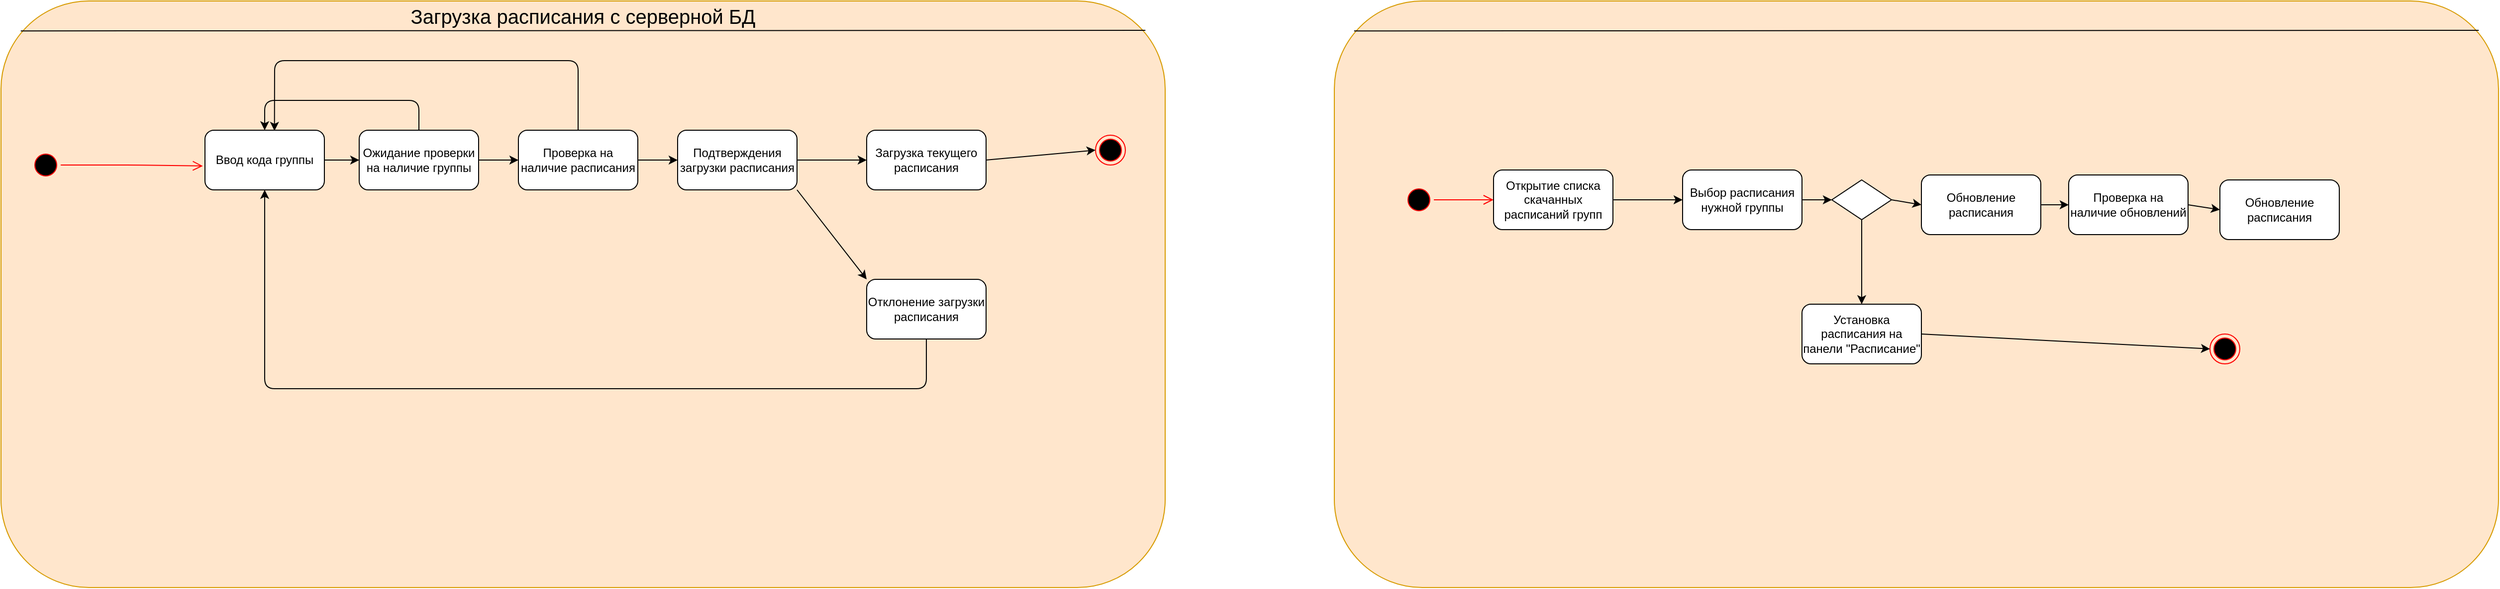 <mxfile version="14.6.1" type="github">
  <diagram id="lJq0QXQkuV6c2PPlQ0H0" name="Page-1">
    <mxGraphModel dx="1730" dy="913" grid="1" gridSize="10" guides="1" tooltips="1" connect="1" arrows="1" fold="1" page="1" pageScale="1" pageWidth="1169" pageHeight="1654" math="0" shadow="0">
      <root>
        <mxCell id="0" />
        <mxCell id="1" parent="0" />
        <mxCell id="h9YeNLpK3dvK2HK4D-NS-12" value="" style="group" vertex="1" connectable="0" parent="1">
          <mxGeometry x="260" y="610" width="1170" height="590" as="geometry" />
        </mxCell>
        <mxCell id="33vNv-W3eEc7iZOF4a62-7" value="" style="rounded=1;whiteSpace=wrap;html=1;fillColor=#ffe6cc;strokeColor=#d79b00;" parent="h9YeNLpK3dvK2HK4D-NS-12" vertex="1">
          <mxGeometry width="1170" height="590" as="geometry" />
        </mxCell>
        <mxCell id="h9YeNLpK3dvK2HK4D-NS-10" value="" style="endArrow=none;html=1;exitX=0.017;exitY=0.051;exitDx=0;exitDy=0;exitPerimeter=0;entryX=0.983;entryY=0.05;entryDx=0;entryDy=0;entryPerimeter=0;" edge="1" parent="h9YeNLpK3dvK2HK4D-NS-12" source="33vNv-W3eEc7iZOF4a62-7" target="33vNv-W3eEc7iZOF4a62-7">
          <mxGeometry width="50" height="50" relative="1" as="geometry">
            <mxPoint x="480" y="140" as="sourcePoint" />
            <mxPoint x="530" y="90" as="targetPoint" />
          </mxGeometry>
        </mxCell>
        <mxCell id="33vNv-W3eEc7iZOF4a62-1" value="Проверка на наличие расписания" style="rounded=1;whiteSpace=wrap;html=1;" parent="1" vertex="1">
          <mxGeometry x="780" y="740" width="120" height="60" as="geometry" />
        </mxCell>
        <mxCell id="33vNv-W3eEc7iZOF4a62-2" value="Ожидание проверки на наличие группы" style="rounded=1;whiteSpace=wrap;html=1;" parent="1" vertex="1">
          <mxGeometry x="620" y="740" width="120" height="60" as="geometry" />
        </mxCell>
        <mxCell id="33vNv-W3eEc7iZOF4a62-3" value="Ввод кода группы" style="rounded=1;whiteSpace=wrap;html=1;" parent="1" vertex="1">
          <mxGeometry x="465" y="740" width="120" height="60" as="geometry" />
        </mxCell>
        <mxCell id="33vNv-W3eEc7iZOF4a62-4" value="" style="ellipse;html=1;shape=endState;fillColor=#000000;strokeColor=#ff0000;" parent="1" vertex="1">
          <mxGeometry x="1360" y="745" width="30" height="30" as="geometry" />
        </mxCell>
        <mxCell id="33vNv-W3eEc7iZOF4a62-5" value="" style="ellipse;html=1;shape=startState;fillColor=#000000;strokeColor=#ff0000;" parent="1" vertex="1">
          <mxGeometry x="290" y="760" width="30" height="30" as="geometry" />
        </mxCell>
        <mxCell id="33vNv-W3eEc7iZOF4a62-6" value="" style="edgeStyle=orthogonalEdgeStyle;html=1;verticalAlign=bottom;endArrow=open;endSize=8;strokeColor=#ff0000;exitX=1;exitY=0.5;exitDx=0;exitDy=0;entryX=-0.018;entryY=0.599;entryDx=0;entryDy=0;entryPerimeter=0;" parent="1" source="33vNv-W3eEc7iZOF4a62-5" target="33vNv-W3eEc7iZOF4a62-3" edge="1">
          <mxGeometry relative="1" as="geometry">
            <mxPoint x="600" y="500" as="targetPoint" />
            <Array as="points" />
          </mxGeometry>
        </mxCell>
        <mxCell id="33vNv-W3eEc7iZOF4a62-8" value="Отклонение загрузки расписания" style="rounded=1;whiteSpace=wrap;html=1;" parent="1" vertex="1">
          <mxGeometry x="1130" y="890" width="120" height="60" as="geometry" />
        </mxCell>
        <mxCell id="33vNv-W3eEc7iZOF4a62-9" value="Подтверждения загрузки расписания" style="rounded=1;whiteSpace=wrap;html=1;" parent="1" vertex="1">
          <mxGeometry x="940" y="740" width="120" height="60" as="geometry" />
        </mxCell>
        <mxCell id="33vNv-W3eEc7iZOF4a62-10" value="Загрузка текущего расписания" style="rounded=1;whiteSpace=wrap;html=1;" parent="1" vertex="1">
          <mxGeometry x="1130" y="740" width="120" height="60" as="geometry" />
        </mxCell>
        <mxCell id="h9YeNLpK3dvK2HK4D-NS-1" value="" style="endArrow=classic;html=1;exitX=1;exitY=0.5;exitDx=0;exitDy=0;entryX=0;entryY=0.5;entryDx=0;entryDy=0;" edge="1" parent="1" source="33vNv-W3eEc7iZOF4a62-3" target="33vNv-W3eEc7iZOF4a62-2">
          <mxGeometry width="50" height="50" relative="1" as="geometry">
            <mxPoint x="810" y="880" as="sourcePoint" />
            <mxPoint x="860" y="830" as="targetPoint" />
          </mxGeometry>
        </mxCell>
        <mxCell id="h9YeNLpK3dvK2HK4D-NS-2" value="" style="endArrow=classic;html=1;entryX=0;entryY=0.5;entryDx=0;entryDy=0;" edge="1" parent="1" target="33vNv-W3eEc7iZOF4a62-1">
          <mxGeometry width="50" height="50" relative="1" as="geometry">
            <mxPoint x="740" y="770" as="sourcePoint" />
            <mxPoint x="630" y="780" as="targetPoint" />
          </mxGeometry>
        </mxCell>
        <mxCell id="h9YeNLpK3dvK2HK4D-NS-3" value="" style="endArrow=classic;html=1;entryX=0;entryY=0.5;entryDx=0;entryDy=0;exitX=1;exitY=0.5;exitDx=0;exitDy=0;" edge="1" parent="1" source="33vNv-W3eEc7iZOF4a62-1" target="33vNv-W3eEc7iZOF4a62-9">
          <mxGeometry width="50" height="50" relative="1" as="geometry">
            <mxPoint x="750" y="780" as="sourcePoint" />
            <mxPoint x="790" y="780" as="targetPoint" />
          </mxGeometry>
        </mxCell>
        <mxCell id="h9YeNLpK3dvK2HK4D-NS-4" value="" style="endArrow=classic;html=1;entryX=0;entryY=0.5;entryDx=0;entryDy=0;exitX=1;exitY=0.5;exitDx=0;exitDy=0;" edge="1" parent="1" source="33vNv-W3eEc7iZOF4a62-9" target="33vNv-W3eEc7iZOF4a62-10">
          <mxGeometry width="50" height="50" relative="1" as="geometry">
            <mxPoint x="910" y="780" as="sourcePoint" />
            <mxPoint x="950" y="780" as="targetPoint" />
          </mxGeometry>
        </mxCell>
        <mxCell id="h9YeNLpK3dvK2HK4D-NS-5" value="" style="endArrow=classic;html=1;entryX=0;entryY=0;entryDx=0;entryDy=0;exitX=1;exitY=1;exitDx=0;exitDy=0;" edge="1" parent="1" source="33vNv-W3eEc7iZOF4a62-9" target="33vNv-W3eEc7iZOF4a62-8">
          <mxGeometry width="50" height="50" relative="1" as="geometry">
            <mxPoint x="1070" y="780" as="sourcePoint" />
            <mxPoint x="1140" y="780" as="targetPoint" />
          </mxGeometry>
        </mxCell>
        <mxCell id="h9YeNLpK3dvK2HK4D-NS-6" value="" style="endArrow=classic;html=1;exitX=0.5;exitY=1;exitDx=0;exitDy=0;entryX=0.5;entryY=1;entryDx=0;entryDy=0;" edge="1" parent="1" source="33vNv-W3eEc7iZOF4a62-8" target="33vNv-W3eEc7iZOF4a62-3">
          <mxGeometry width="50" height="50" relative="1" as="geometry">
            <mxPoint x="1070" y="810" as="sourcePoint" />
            <mxPoint x="1190" y="1230.8" as="targetPoint" />
            <Array as="points">
              <mxPoint x="1190" y="1000" />
              <mxPoint x="525" y="1000" />
            </Array>
          </mxGeometry>
        </mxCell>
        <mxCell id="h9YeNLpK3dvK2HK4D-NS-7" value="" style="endArrow=classic;html=1;exitX=0.5;exitY=0;exitDx=0;exitDy=0;entryX=0.5;entryY=0;entryDx=0;entryDy=0;" edge="1" parent="1" source="33vNv-W3eEc7iZOF4a62-2" target="33vNv-W3eEc7iZOF4a62-3">
          <mxGeometry width="50" height="50" relative="1" as="geometry">
            <mxPoint x="1200" y="960" as="sourcePoint" />
            <mxPoint x="535" y="810" as="targetPoint" />
            <Array as="points">
              <mxPoint x="680" y="710" />
              <mxPoint x="525" y="710" />
            </Array>
          </mxGeometry>
        </mxCell>
        <mxCell id="h9YeNLpK3dvK2HK4D-NS-8" value="" style="endArrow=classic;html=1;exitX=0.5;exitY=0;exitDx=0;exitDy=0;entryX=0.582;entryY=0.01;entryDx=0;entryDy=0;entryPerimeter=0;" edge="1" parent="1" source="33vNv-W3eEc7iZOF4a62-1" target="33vNv-W3eEc7iZOF4a62-3">
          <mxGeometry width="50" height="50" relative="1" as="geometry">
            <mxPoint x="690" y="750" as="sourcePoint" />
            <mxPoint x="535" y="750" as="targetPoint" />
            <Array as="points">
              <mxPoint x="840" y="670" />
              <mxPoint x="535" y="670" />
            </Array>
          </mxGeometry>
        </mxCell>
        <mxCell id="h9YeNLpK3dvK2HK4D-NS-9" value="" style="endArrow=classic;html=1;entryX=0;entryY=0.5;entryDx=0;entryDy=0;exitX=1;exitY=0.5;exitDx=0;exitDy=0;" edge="1" parent="1" source="33vNv-W3eEc7iZOF4a62-10" target="33vNv-W3eEc7iZOF4a62-4">
          <mxGeometry width="50" height="50" relative="1" as="geometry">
            <mxPoint x="1040" y="850" as="sourcePoint" />
            <mxPoint x="1090" y="800" as="targetPoint" />
          </mxGeometry>
        </mxCell>
        <mxCell id="h9YeNLpK3dvK2HK4D-NS-11" value="&lt;font style=&quot;font-size: 20px&quot;&gt;Загрузка расписания с серверной БД&lt;/font&gt;" style="text;html=1;strokeColor=none;fillColor=none;align=center;verticalAlign=middle;whiteSpace=wrap;rounded=0;" vertex="1" parent="1">
          <mxGeometry x="425" y="610" width="840" height="30" as="geometry" />
        </mxCell>
        <mxCell id="h9YeNLpK3dvK2HK4D-NS-13" value="" style="group" vertex="1" connectable="0" parent="1">
          <mxGeometry x="1600" y="610" width="1170" height="590" as="geometry" />
        </mxCell>
        <mxCell id="h9YeNLpK3dvK2HK4D-NS-14" value="" style="rounded=1;whiteSpace=wrap;html=1;fillColor=#ffe6cc;strokeColor=#d79b00;" vertex="1" parent="h9YeNLpK3dvK2HK4D-NS-13">
          <mxGeometry width="1170" height="590" as="geometry" />
        </mxCell>
        <mxCell id="h9YeNLpK3dvK2HK4D-NS-15" value="" style="endArrow=none;html=1;exitX=0.017;exitY=0.051;exitDx=0;exitDy=0;exitPerimeter=0;entryX=0.983;entryY=0.05;entryDx=0;entryDy=0;entryPerimeter=0;" edge="1" parent="h9YeNLpK3dvK2HK4D-NS-13" source="h9YeNLpK3dvK2HK4D-NS-14" target="h9YeNLpK3dvK2HK4D-NS-14">
          <mxGeometry width="50" height="50" relative="1" as="geometry">
            <mxPoint x="480" y="140" as="sourcePoint" />
            <mxPoint x="530" y="90" as="targetPoint" />
          </mxGeometry>
        </mxCell>
        <mxCell id="h9YeNLpK3dvK2HK4D-NS-16" value="" style="ellipse;html=1;shape=startState;fillColor=#000000;strokeColor=#ff0000;" vertex="1" parent="h9YeNLpK3dvK2HK4D-NS-13">
          <mxGeometry x="70" y="185" width="30" height="30" as="geometry" />
        </mxCell>
        <mxCell id="h9YeNLpK3dvK2HK4D-NS-17" value="" style="edgeStyle=orthogonalEdgeStyle;html=1;verticalAlign=bottom;endArrow=open;endSize=8;strokeColor=#ff0000;exitX=1;exitY=0.5;exitDx=0;exitDy=0;entryX=0;entryY=0.5;entryDx=0;entryDy=0;" edge="1" source="h9YeNLpK3dvK2HK4D-NS-16" parent="h9YeNLpK3dvK2HK4D-NS-13" target="h9YeNLpK3dvK2HK4D-NS-19">
          <mxGeometry relative="1" as="geometry">
            <mxPoint x="125" y="260" as="targetPoint" />
          </mxGeometry>
        </mxCell>
        <mxCell id="h9YeNLpK3dvK2HK4D-NS-18" value="" style="ellipse;html=1;shape=endState;fillColor=#000000;strokeColor=#ff0000;" vertex="1" parent="h9YeNLpK3dvK2HK4D-NS-13">
          <mxGeometry x="880" y="335" width="30" height="30" as="geometry" />
        </mxCell>
        <mxCell id="h9YeNLpK3dvK2HK4D-NS-19" value="Открытие списка скачанных расписаний групп" style="rounded=1;whiteSpace=wrap;html=1;" vertex="1" parent="h9YeNLpK3dvK2HK4D-NS-13">
          <mxGeometry x="160" y="170" width="120" height="60" as="geometry" />
        </mxCell>
        <mxCell id="h9YeNLpK3dvK2HK4D-NS-20" value="Установка расписания на панели &quot;Расписание&quot;" style="rounded=1;whiteSpace=wrap;html=1;" vertex="1" parent="h9YeNLpK3dvK2HK4D-NS-13">
          <mxGeometry x="470" y="305" width="120" height="60" as="geometry" />
        </mxCell>
        <mxCell id="h9YeNLpK3dvK2HK4D-NS-21" value="Выбор расписания нужной группы" style="rounded=1;whiteSpace=wrap;html=1;" vertex="1" parent="h9YeNLpK3dvK2HK4D-NS-13">
          <mxGeometry x="350" y="170" width="120" height="60" as="geometry" />
        </mxCell>
        <mxCell id="h9YeNLpK3dvK2HK4D-NS-22" value="Обновление расписания" style="rounded=1;whiteSpace=wrap;html=1;" vertex="1" parent="h9YeNLpK3dvK2HK4D-NS-13">
          <mxGeometry x="590" y="175" width="120" height="60" as="geometry" />
        </mxCell>
        <mxCell id="h9YeNLpK3dvK2HK4D-NS-23" value="Проверка на наличие обновлений" style="rounded=1;whiteSpace=wrap;html=1;" vertex="1" parent="h9YeNLpK3dvK2HK4D-NS-13">
          <mxGeometry x="738" y="175" width="120" height="60" as="geometry" />
        </mxCell>
        <mxCell id="h9YeNLpK3dvK2HK4D-NS-24" value="Обновление расписания" style="rounded=1;whiteSpace=wrap;html=1;" vertex="1" parent="h9YeNLpK3dvK2HK4D-NS-13">
          <mxGeometry x="890" y="180" width="120" height="60" as="geometry" />
        </mxCell>
        <mxCell id="h9YeNLpK3dvK2HK4D-NS-25" value="" style="rhombus;whiteSpace=wrap;html=1;" vertex="1" parent="h9YeNLpK3dvK2HK4D-NS-13">
          <mxGeometry x="500" y="180" width="60" height="40" as="geometry" />
        </mxCell>
        <mxCell id="h9YeNLpK3dvK2HK4D-NS-27" value="" style="endArrow=classic;html=1;exitX=1;exitY=0.5;exitDx=0;exitDy=0;entryX=0;entryY=0.5;entryDx=0;entryDy=0;" edge="1" parent="h9YeNLpK3dvK2HK4D-NS-13" source="h9YeNLpK3dvK2HK4D-NS-19" target="h9YeNLpK3dvK2HK4D-NS-21">
          <mxGeometry width="50" height="50" relative="1" as="geometry">
            <mxPoint x="480" y="340" as="sourcePoint" />
            <mxPoint x="530" y="290" as="targetPoint" />
          </mxGeometry>
        </mxCell>
        <mxCell id="h9YeNLpK3dvK2HK4D-NS-28" value="" style="endArrow=classic;html=1;exitX=1;exitY=0.5;exitDx=0;exitDy=0;entryX=0;entryY=0.5;entryDx=0;entryDy=0;" edge="1" parent="h9YeNLpK3dvK2HK4D-NS-13" source="h9YeNLpK3dvK2HK4D-NS-21" target="h9YeNLpK3dvK2HK4D-NS-25">
          <mxGeometry width="50" height="50" relative="1" as="geometry">
            <mxPoint x="480" y="340" as="sourcePoint" />
            <mxPoint x="530" y="290" as="targetPoint" />
          </mxGeometry>
        </mxCell>
        <mxCell id="h9YeNLpK3dvK2HK4D-NS-30" value="" style="endArrow=classic;html=1;exitX=0.5;exitY=1;exitDx=0;exitDy=0;entryX=0.5;entryY=0;entryDx=0;entryDy=0;" edge="1" parent="h9YeNLpK3dvK2HK4D-NS-13" source="h9YeNLpK3dvK2HK4D-NS-25" target="h9YeNLpK3dvK2HK4D-NS-20">
          <mxGeometry width="50" height="50" relative="1" as="geometry">
            <mxPoint x="590" y="380" as="sourcePoint" />
            <mxPoint x="640" y="330" as="targetPoint" />
          </mxGeometry>
        </mxCell>
        <mxCell id="h9YeNLpK3dvK2HK4D-NS-31" value="" style="endArrow=classic;html=1;exitX=1;exitY=0.5;exitDx=0;exitDy=0;entryX=0;entryY=0.5;entryDx=0;entryDy=0;" edge="1" parent="h9YeNLpK3dvK2HK4D-NS-13" source="h9YeNLpK3dvK2HK4D-NS-20" target="h9YeNLpK3dvK2HK4D-NS-18">
          <mxGeometry width="50" height="50" relative="1" as="geometry">
            <mxPoint x="640" y="540" as="sourcePoint" />
            <mxPoint x="690" y="490" as="targetPoint" />
          </mxGeometry>
        </mxCell>
        <mxCell id="h9YeNLpK3dvK2HK4D-NS-32" value="" style="endArrow=classic;html=1;exitX=1;exitY=0.5;exitDx=0;exitDy=0;entryX=0;entryY=0.5;entryDx=0;entryDy=0;" edge="1" parent="h9YeNLpK3dvK2HK4D-NS-13" source="h9YeNLpK3dvK2HK4D-NS-25" target="h9YeNLpK3dvK2HK4D-NS-22">
          <mxGeometry width="50" height="50" relative="1" as="geometry">
            <mxPoint x="610" y="200" as="sourcePoint" />
            <mxPoint x="660" y="150" as="targetPoint" />
          </mxGeometry>
        </mxCell>
        <mxCell id="h9YeNLpK3dvK2HK4D-NS-33" value="" style="endArrow=classic;html=1;exitX=1;exitY=0.5;exitDx=0;exitDy=0;entryX=0;entryY=0.5;entryDx=0;entryDy=0;" edge="1" parent="h9YeNLpK3dvK2HK4D-NS-13" source="h9YeNLpK3dvK2HK4D-NS-22" target="h9YeNLpK3dvK2HK4D-NS-23">
          <mxGeometry width="50" height="50" relative="1" as="geometry">
            <mxPoint x="730" y="230" as="sourcePoint" />
            <mxPoint x="780" y="180" as="targetPoint" />
          </mxGeometry>
        </mxCell>
        <mxCell id="h9YeNLpK3dvK2HK4D-NS-34" value="" style="endArrow=classic;html=1;exitX=1;exitY=0.5;exitDx=0;exitDy=0;entryX=0;entryY=0.5;entryDx=0;entryDy=0;" edge="1" parent="h9YeNLpK3dvK2HK4D-NS-13" source="h9YeNLpK3dvK2HK4D-NS-23" target="h9YeNLpK3dvK2HK4D-NS-24">
          <mxGeometry width="50" height="50" relative="1" as="geometry">
            <mxPoint x="940" y="300" as="sourcePoint" />
            <mxPoint x="990" y="250" as="targetPoint" />
          </mxGeometry>
        </mxCell>
      </root>
    </mxGraphModel>
  </diagram>
</mxfile>
